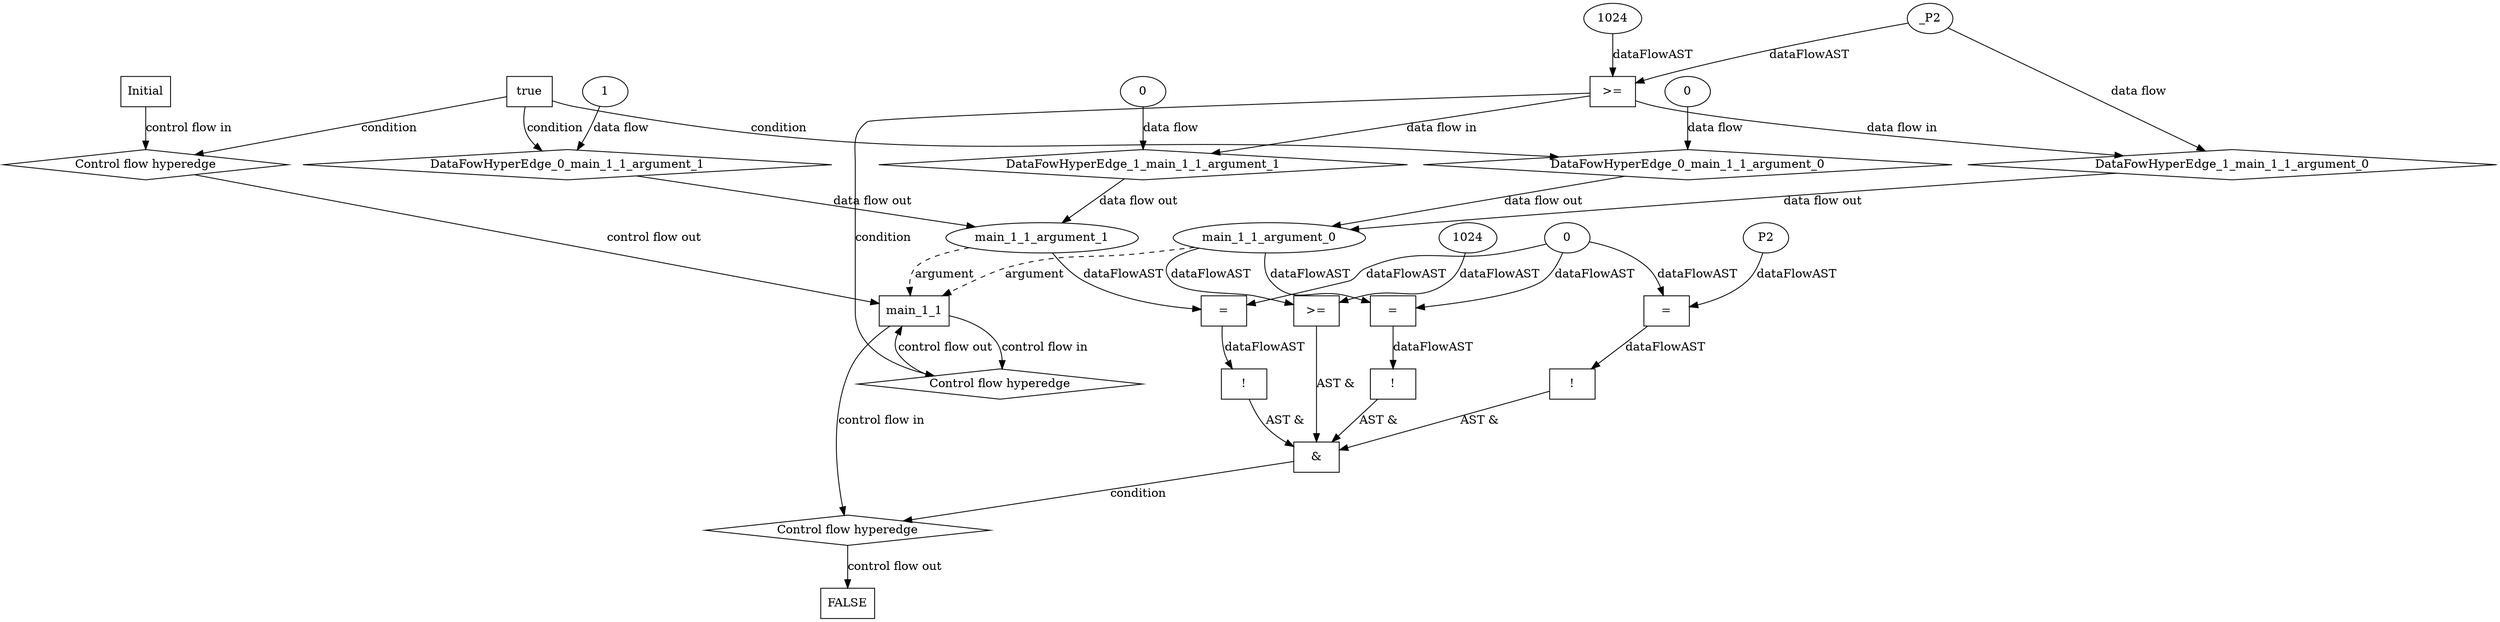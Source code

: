 digraph dag {
"main_1_1" [label="main_1_1" nodeName="main_1_1" class=cfn  shape="rect"];
FALSE [label="FALSE" nodeName=FALSE class=cfn  shape="rect"];
Initial [label="Initial" nodeName=Initial class=cfn  shape="rect"];
ControlFowHyperEdge_0 [label="Control flow hyperedge" nodeName=ControlFowHyperEdge_0 class=controlFlowHyperEdge shape="diamond"];
"Initial" -> ControlFowHyperEdge_0 [label="control flow in"]
ControlFowHyperEdge_0 -> "main_1_1" [label="control flow out"]
ControlFowHyperEdge_1 [label="Control flow hyperedge" nodeName=ControlFowHyperEdge_1 class=controlFlowHyperEdge shape="diamond"];
"main_1_1" -> ControlFowHyperEdge_1 [label="control flow in"]
ControlFowHyperEdge_1 -> "main_1_1" [label="control flow out"]
ControlFowHyperEdge_2 [label="Control flow hyperedge" nodeName=ControlFowHyperEdge_2 class=controlFlowHyperEdge shape="diamond"];
"main_1_1" -> ControlFowHyperEdge_2 [label="control flow in"]
ControlFowHyperEdge_2 -> "FALSE" [label="control flow out"]
"main_1_1_argument_0" [label="main_1_1_argument_0" nodeName=argument0 class=argument  head="main_1_1" shape="oval"];
"main_1_1_argument_0" -> "main_1_1"[label="argument" style="dashed"]
"main_1_1_argument_1" [label="main_1_1_argument_1" nodeName=argument1 class=argument  head="main_1_1" shape="oval"];
"main_1_1_argument_1" -> "main_1_1"[label="argument" style="dashed"]

"true_0" [label="true" nodeName="true_0" class=true shape="rect"];
"true_0" -> "ControlFowHyperEdge_0" [label="condition"];
"xxxmain_1_1___Initial_0xxxdataFlow_0_node_0" [label="0" nodeName="xxxmain_1_1___Initial_0xxxdataFlow_0_node_0" class=Literal ];

"xxxmain_1_1___Initial_0xxxdataFlow_0_node_0" -> "DataFowHyperEdge_0_main_1_1_argument_0" [label="data flow"];
"xxxmain_1_1___Initial_0xxxdataFlow1_node_0" [label="1" nodeName="xxxmain_1_1___Initial_0xxxdataFlow1_node_0" class=Literal ];

"xxxmain_1_1___Initial_0xxxdataFlow1_node_0" -> "DataFowHyperEdge_0_main_1_1_argument_1" [label="data flow"];
"xxxmain_1_1___main_1_1_1xxxguard_0_node_0" [label=">=" nodeName="xxxmain_1_1___main_1_1_1xxxguard_0_node_0" class=Operator  shape="rect"];
"xxxmain_1_1___main_1_1_1xxxguard_0_node_1" [label="1024" nodeName="xxxmain_1_1___main_1_1_1xxxguard_0_node_1" class=Literal ];
"xxxmain_1_1___main_1_1_1xxxguard_0_node_1" -> "xxxmain_1_1___main_1_1_1xxxguard_0_node_0"[label="dataFlowAST"]
"xxxmain_1_1___main_1_1_1xxxdataFlow_0_node_0" -> "xxxmain_1_1___main_1_1_1xxxguard_0_node_0"[label="dataFlowAST"]

"xxxmain_1_1___main_1_1_1xxxguard_0_node_0" -> "ControlFowHyperEdge_1" [label="condition"];
"xxxmain_1_1___main_1_1_1xxxdataFlow_0_node_0" [label="_P2" nodeName="xxxmain_1_1___main_1_1_1xxxdataFlow_0_node_0" class=Constant ];

"xxxmain_1_1___main_1_1_1xxxdataFlow_0_node_0" -> "DataFowHyperEdge_1_main_1_1_argument_0" [label="data flow"];
"xxxmain_1_1___main_1_1_1xxxdataFlow1_node_0" [label="0" nodeName="xxxmain_1_1___main_1_1_1xxxdataFlow1_node_0" class=Literal ];

"xxxmain_1_1___main_1_1_1xxxdataFlow1_node_0" -> "DataFowHyperEdge_1_main_1_1_argument_1" [label="data flow"];
"xxxFALSE___main_1_1_2xxx_and" [label="&" nodeName="xxxFALSE___main_1_1_2xxx_and" class=Operator shape="rect"];
"xxxFALSE___main_1_1_2xxxguard_0_node_0" [label="!" nodeName="xxxFALSE___main_1_1_2xxxguard_0_node_0" class=Operator shape="rect"];
"xxxFALSE___main_1_1_2xxxguard_0_node_1" [label="=" nodeName="xxxFALSE___main_1_1_2xxxguard_0_node_1" class=Operator  shape="rect"];
"xxxFALSE___main_1_1_2xxxguard_0_node_3" [label="0" nodeName="xxxFALSE___main_1_1_2xxxguard_0_node_3" class=Literal ];
"xxxFALSE___main_1_1_2xxxguard_0_node_1" -> "xxxFALSE___main_1_1_2xxxguard_0_node_0"[label="dataFlowAST"]
"main_1_1_argument_1" -> "xxxFALSE___main_1_1_2xxxguard_0_node_1"[label="dataFlowAST"]
"xxxFALSE___main_1_1_2xxxguard_0_node_3" -> "xxxFALSE___main_1_1_2xxxguard_0_node_1"[label="dataFlowAST"]

"xxxFALSE___main_1_1_2xxxguard_0_node_0" -> "xxxFALSE___main_1_1_2xxx_and" [label="AST &"];
"xxxFALSE___main_1_1_2xxxguard1_node_0" [label="!" nodeName="xxxFALSE___main_1_1_2xxxguard1_node_0" class=Operator shape="rect"];
"xxxFALSE___main_1_1_2xxxguard1_node_1" [label="=" nodeName="xxxFALSE___main_1_1_2xxxguard1_node_1" class=Operator  shape="rect"];
"xxxFALSE___main_1_1_2xxxguard1_node_1" -> "xxxFALSE___main_1_1_2xxxguard1_node_0"[label="dataFlowAST"]
"main_1_1_argument_0" -> "xxxFALSE___main_1_1_2xxxguard1_node_1"[label="dataFlowAST"]
"xxxFALSE___main_1_1_2xxxguard_0_node_3" -> "xxxFALSE___main_1_1_2xxxguard1_node_1"[label="dataFlowAST"]

"xxxFALSE___main_1_1_2xxxguard1_node_0" -> "xxxFALSE___main_1_1_2xxx_and" [label="AST &"];
"xxxFALSE___main_1_1_2xxxguard2_node_0" [label="!" nodeName="xxxFALSE___main_1_1_2xxxguard2_node_0" class=Operator shape="rect"];
"xxxFALSE___main_1_1_2xxxguard2_node_1" [label="=" nodeName="xxxFALSE___main_1_1_2xxxguard2_node_1" class=Operator  shape="rect"];
"xxxFALSE___main_1_1_2xxxguard2_node_2" [label="P2" nodeName="xxxFALSE___main_1_1_2xxxguard2_node_2" class=Constant ];
"xxxFALSE___main_1_1_2xxxguard2_node_1" -> "xxxFALSE___main_1_1_2xxxguard2_node_0"[label="dataFlowAST"]
"xxxFALSE___main_1_1_2xxxguard2_node_2" -> "xxxFALSE___main_1_1_2xxxguard2_node_1"[label="dataFlowAST"]
"xxxFALSE___main_1_1_2xxxguard_0_node_3" -> "xxxFALSE___main_1_1_2xxxguard2_node_1"[label="dataFlowAST"]

"xxxFALSE___main_1_1_2xxxguard2_node_0" -> "xxxFALSE___main_1_1_2xxx_and" [label="AST &"];
"xxxFALSE___main_1_1_2xxxguard3_node_0" [label=">=" nodeName="xxxFALSE___main_1_1_2xxxguard3_node_0" class=Operator  shape="rect"];
"xxxFALSE___main_1_1_2xxxguard3_node_2" [label="1024" nodeName="xxxFALSE___main_1_1_2xxxguard3_node_2" class=Literal ];
"main_1_1_argument_0" -> "xxxFALSE___main_1_1_2xxxguard3_node_0"[label="dataFlowAST"]
"xxxFALSE___main_1_1_2xxxguard3_node_2" -> "xxxFALSE___main_1_1_2xxxguard3_node_0"[label="dataFlowAST"]

"xxxFALSE___main_1_1_2xxxguard3_node_0" -> "xxxFALSE___main_1_1_2xxx_and" [label="AST &"];
"xxxFALSE___main_1_1_2xxx_and" -> "ControlFowHyperEdge_2" [label="condition"];
"DataFowHyperEdge_0_main_1_1_argument_0" [label="DataFowHyperEdge_0_main_1_1_argument_0" nodeName="DataFowHyperEdge_0_main_1_1_argument_0" class=DataFlowHyperedge shape="diamond"];
"DataFowHyperEdge_0_main_1_1_argument_0" -> "main_1_1_argument_0"[label="data flow out"]
"true_0" -> "DataFowHyperEdge_0_main_1_1_argument_0" [label="condition"];
"DataFowHyperEdge_0_main_1_1_argument_1" [label="DataFowHyperEdge_0_main_1_1_argument_1" nodeName="DataFowHyperEdge_0_main_1_1_argument_1" class=DataFlowHyperedge shape="diamond"];
"DataFowHyperEdge_0_main_1_1_argument_1" -> "main_1_1_argument_1"[label="data flow out"]
"true_0" -> "DataFowHyperEdge_0_main_1_1_argument_1" [label="condition"];
"DataFowHyperEdge_1_main_1_1_argument_0" [label="DataFowHyperEdge_1_main_1_1_argument_0" nodeName="DataFowHyperEdge_1_main_1_1_argument_0" class=DataFlowHyperedge shape="diamond"];
"DataFowHyperEdge_1_main_1_1_argument_0" -> "main_1_1_argument_0"[label="data flow out"]
"xxxmain_1_1___main_1_1_1xxxguard_0_node_0" -> "DataFowHyperEdge_1_main_1_1_argument_0"[label="data flow in"]
"DataFowHyperEdge_1_main_1_1_argument_1" [label="DataFowHyperEdge_1_main_1_1_argument_1" nodeName="DataFowHyperEdge_1_main_1_1_argument_1" class=DataFlowHyperedge shape="diamond"];
"DataFowHyperEdge_1_main_1_1_argument_1" -> "main_1_1_argument_1"[label="data flow out"]
"xxxmain_1_1___main_1_1_1xxxguard_0_node_0" -> "DataFowHyperEdge_1_main_1_1_argument_1"[label="data flow in"]




}

